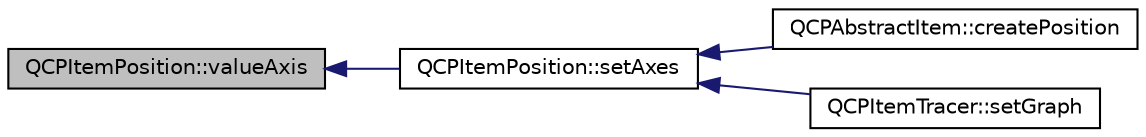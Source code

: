 digraph "QCPItemPosition::valueAxis"
{
  edge [fontname="Helvetica",fontsize="10",labelfontname="Helvetica",labelfontsize="10"];
  node [fontname="Helvetica",fontsize="10",shape=record];
  rankdir="LR";
  Node343 [label="QCPItemPosition::valueAxis",height=0.2,width=0.4,color="black", fillcolor="grey75", style="filled", fontcolor="black"];
  Node343 -> Node344 [dir="back",color="midnightblue",fontsize="10",style="solid",fontname="Helvetica"];
  Node344 [label="QCPItemPosition::setAxes",height=0.2,width=0.4,color="black", fillcolor="white", style="filled",URL="$class_q_c_p_item_position.html#a2185f45c75ac8cb9be89daeaaad50e37"];
  Node344 -> Node345 [dir="back",color="midnightblue",fontsize="10",style="solid",fontname="Helvetica"];
  Node345 [label="QCPAbstractItem::createPosition",height=0.2,width=0.4,color="black", fillcolor="white", style="filled",URL="$class_q_c_p_abstract_item.html#a75036d39c4d4e2e1a7dd145fff915d32"];
  Node344 -> Node346 [dir="back",color="midnightblue",fontsize="10",style="solid",fontname="Helvetica"];
  Node346 [label="QCPItemTracer::setGraph",height=0.2,width=0.4,color="black", fillcolor="white", style="filled",URL="$class_q_c_p_item_tracer.html#af5886f4ded8dd68cb4f3388f390790c0"];
}
